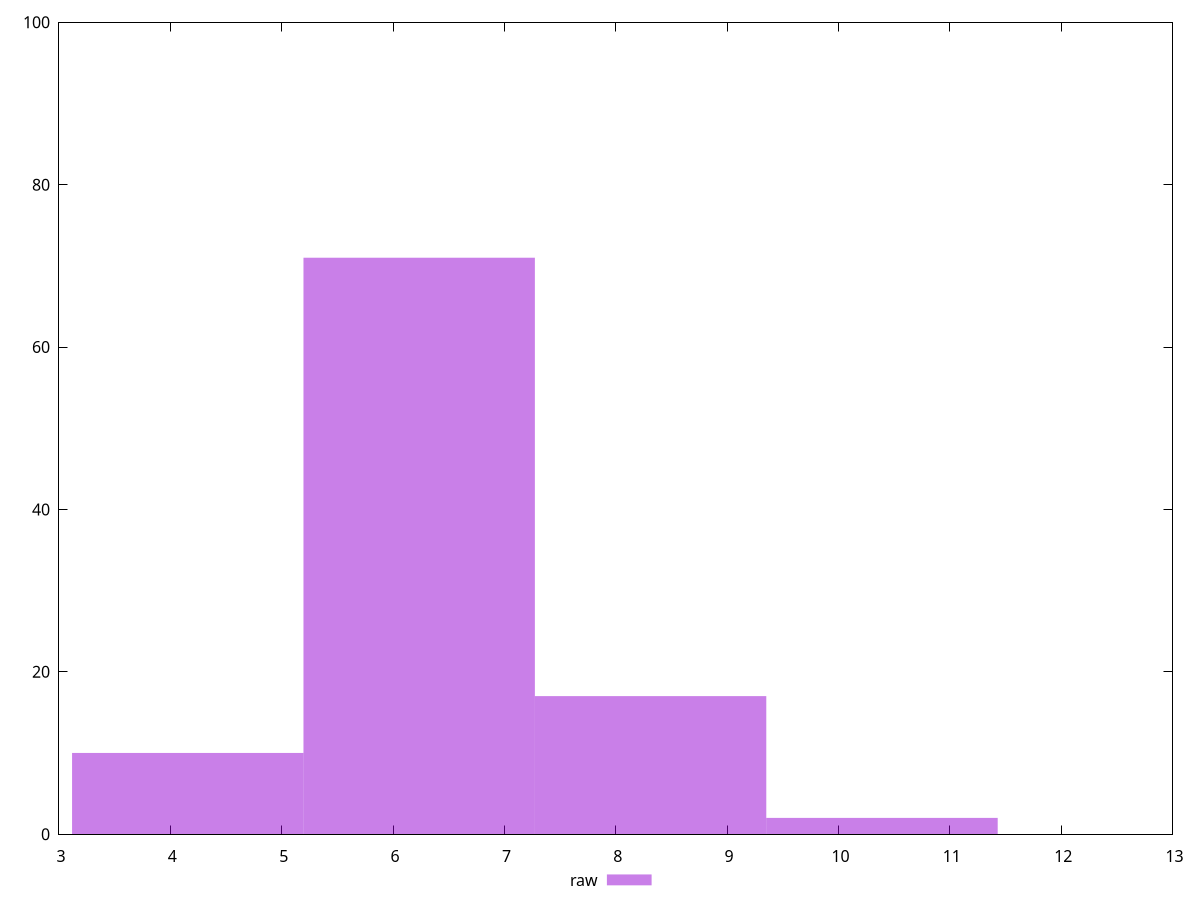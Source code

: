 reset
set terminal svg size 640, 490 enhanced background rgb 'white'
set output "reprap/network-server-latency/samples/pages+cached+nointeractive/raw/histogram.svg"

$raw <<EOF
6.234629654510569 71
8.312839539347426 17
4.156419769673713 10
10.391049424184281 2
EOF

set key outside below
set boxwidth 2.0782098848368564
set yrange [0:100]
set style fill transparent solid 0.5 noborder

plot \
  $raw title "raw" with boxes, \


reset